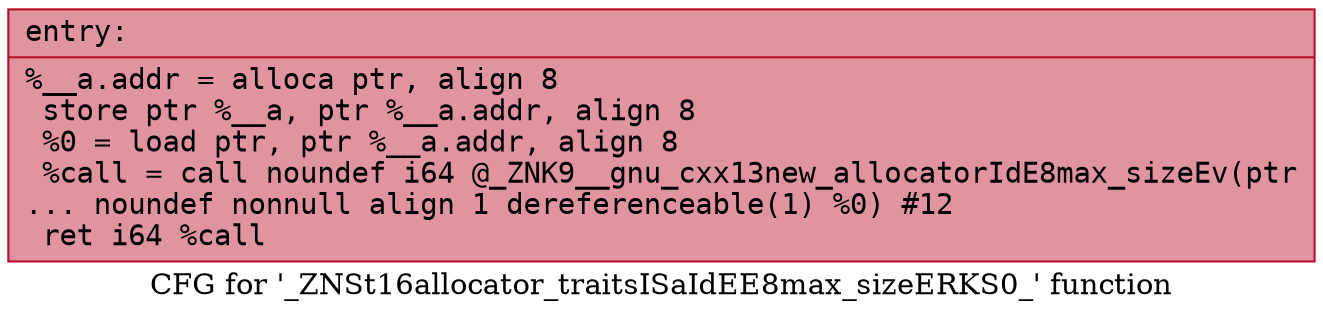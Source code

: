 digraph "CFG for '_ZNSt16allocator_traitsISaIdEE8max_sizeERKS0_' function" {
	label="CFG for '_ZNSt16allocator_traitsISaIdEE8max_sizeERKS0_' function";

	Node0x555f5b0f7fb0 [shape=record,color="#b70d28ff", style=filled, fillcolor="#b70d2870" fontname="Courier",label="{entry:\l|  %__a.addr = alloca ptr, align 8\l  store ptr %__a, ptr %__a.addr, align 8\l  %0 = load ptr, ptr %__a.addr, align 8\l  %call = call noundef i64 @_ZNK9__gnu_cxx13new_allocatorIdE8max_sizeEv(ptr\l... noundef nonnull align 1 dereferenceable(1) %0) #12\l  ret i64 %call\l}"];
}
